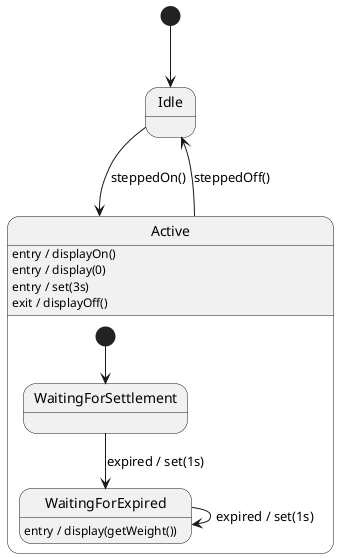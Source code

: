 @startuml state_machine

[*] --> Idle
Idle --> Active: steppedOn()
Active --> Idle: steppedOff()

state Active {
     Active: entry / displayOn()
    Active: entry / display(0)
    Active: entry / set(3s)
    Active: exit / displayOff()
    [*] --> WaitingForSettlement
    
    WaitingForExpired: entry / display(getWeight())
    WaitingForSettlement --> WaitingForExpired : expired / set(1s)
    WaitingForExpired --> WaitingForExpired : expired / set(1s)
}

@enduml

